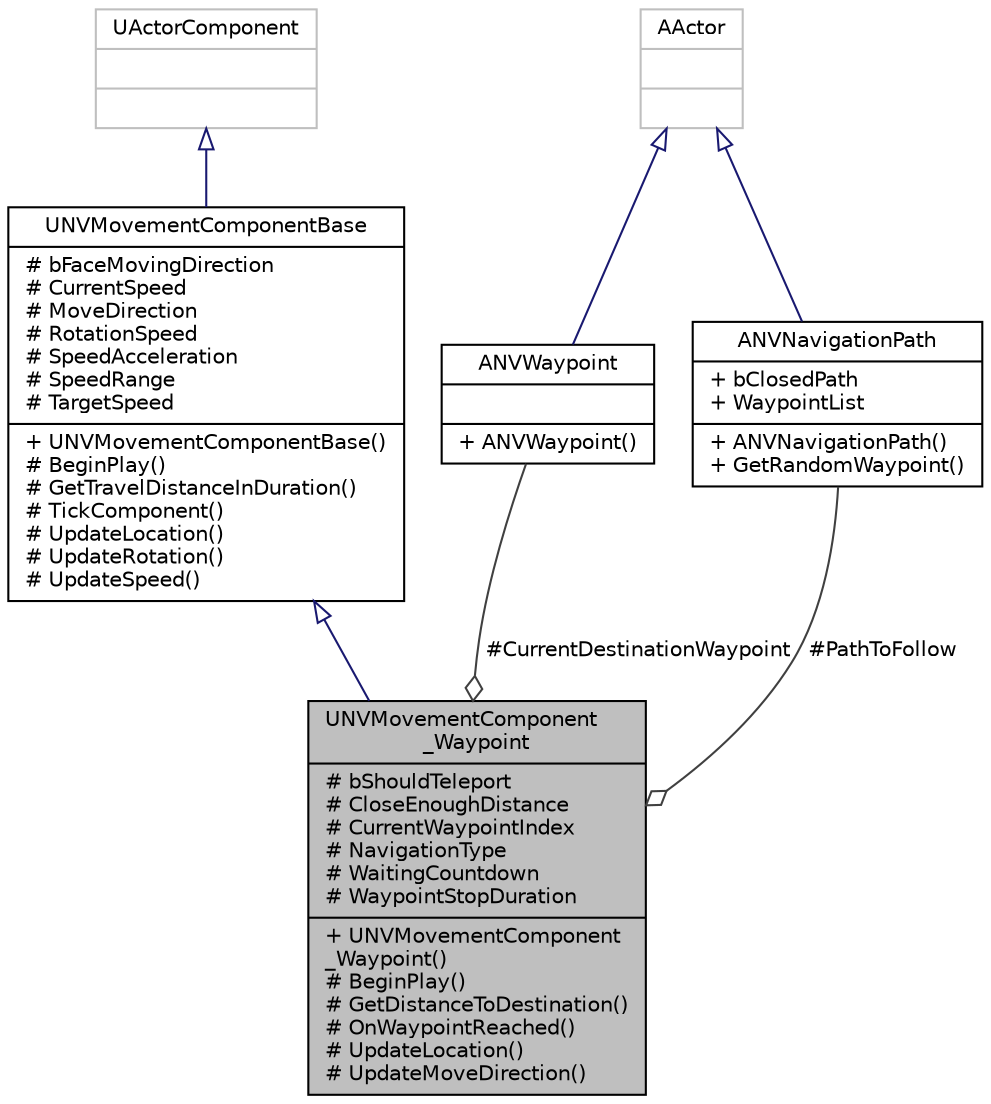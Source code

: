 digraph "UNVMovementComponent_Waypoint"
{
  edge [fontname="Helvetica",fontsize="10",labelfontname="Helvetica",labelfontsize="10"];
  node [fontname="Helvetica",fontsize="10",shape=record];
  Node1 [label="{UNVMovementComponent\l_Waypoint\n|# bShouldTeleport\l# CloseEnoughDistance\l# CurrentWaypointIndex\l# NavigationType\l# WaitingCountdown\l# WaypointStopDuration\l|+ UNVMovementComponent\l_Waypoint()\l# BeginPlay()\l# GetDistanceToDestination()\l# OnWaypointReached()\l# UpdateLocation()\l# UpdateMoveDirection()\l}",height=0.2,width=0.4,color="black", fillcolor="grey75", style="filled", fontcolor="black"];
  Node2 -> Node1 [dir="back",color="midnightblue",fontsize="10",style="solid",arrowtail="onormal",fontname="Helvetica"];
  Node2 [label="{UNVMovementComponentBase\n|# bFaceMovingDirection\l# CurrentSpeed\l# MoveDirection\l# RotationSpeed\l# SpeedAcceleration\l# SpeedRange\l# TargetSpeed\l|+ UNVMovementComponentBase()\l# BeginPlay()\l# GetTravelDistanceInDuration()\l# TickComponent()\l# UpdateLocation()\l# UpdateRotation()\l# UpdateSpeed()\l}",height=0.2,width=0.4,color="black", fillcolor="white", style="filled",URL="$class_u_n_v_movement_component_base.html"];
  Node3 -> Node2 [dir="back",color="midnightblue",fontsize="10",style="solid",arrowtail="onormal",fontname="Helvetica"];
  Node3 [label="{UActorComponent\n||}",height=0.2,width=0.4,color="grey75", fillcolor="white", style="filled"];
  Node4 -> Node1 [color="grey25",fontsize="10",style="solid",label=" #CurrentDestinationWaypoint" ,arrowhead="odiamond",fontname="Helvetica"];
  Node4 [label="{ANVWaypoint\n||+ ANVWaypoint()\l}",height=0.2,width=0.4,color="black", fillcolor="white", style="filled",URL="$class_a_n_v_waypoint.html"];
  Node5 -> Node4 [dir="back",color="midnightblue",fontsize="10",style="solid",arrowtail="onormal",fontname="Helvetica"];
  Node5 [label="{AActor\n||}",height=0.2,width=0.4,color="grey75", fillcolor="white", style="filled"];
  Node6 -> Node1 [color="grey25",fontsize="10",style="solid",label=" #PathToFollow" ,arrowhead="odiamond",fontname="Helvetica"];
  Node6 [label="{ANVNavigationPath\n|+ bClosedPath\l+ WaypointList\l|+ ANVNavigationPath()\l+ GetRandomWaypoint()\l}",height=0.2,width=0.4,color="black", fillcolor="white", style="filled",URL="$class_a_n_v_navigation_path.html"];
  Node5 -> Node6 [dir="back",color="midnightblue",fontsize="10",style="solid",arrowtail="onormal",fontname="Helvetica"];
}
